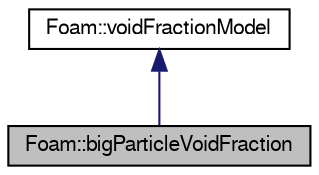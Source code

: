 digraph "Foam::bigParticleVoidFraction"
{
  edge [fontname="FreeSans",fontsize="10",labelfontname="FreeSans",labelfontsize="10"];
  node [fontname="FreeSans",fontsize="10",shape=record];
  Node1 [label="Foam::bigParticleVoidFraction",height=0.2,width=0.4,color="black", fillcolor="grey75", style="filled" fontcolor="black"];
  Node2 -> Node1 [dir="back",color="midnightblue",fontsize="10",style="solid",fontname="FreeSans"];
  Node2 [label="Foam::voidFractionModel",height=0.2,width=0.4,color="black", fillcolor="white", style="filled",URL="$classFoam_1_1voidFractionModel.html"];
}
